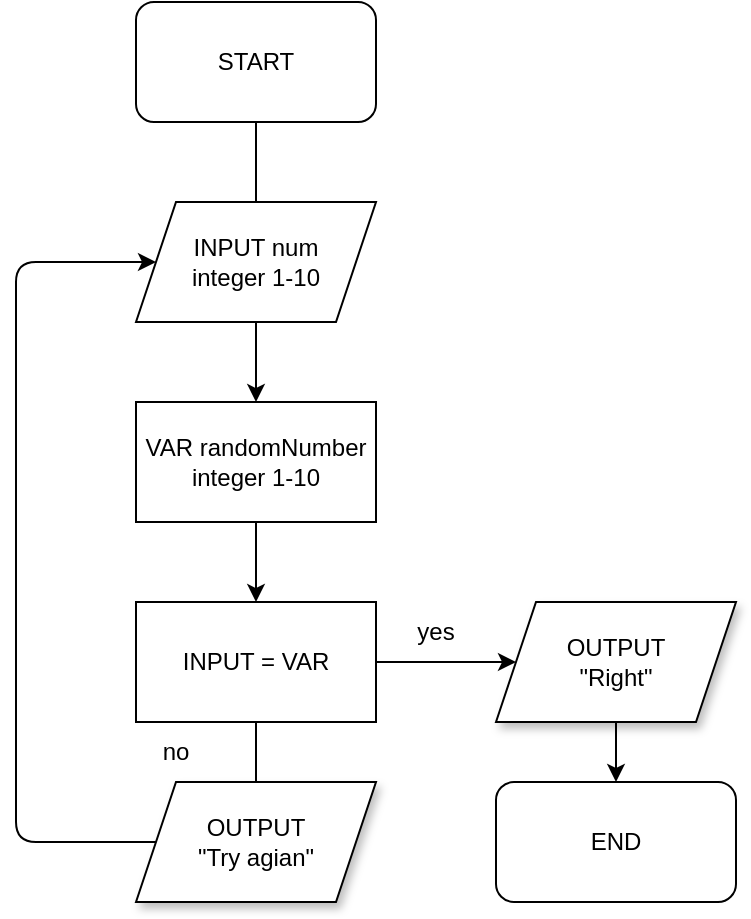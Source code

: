 <mxfile>
    <diagram id="bgq4JEddieF9tMLeKIr4" name="guessing-game">
        <mxGraphModel dx="1368" dy="729" grid="1" gridSize="10" guides="1" tooltips="1" connect="1" arrows="1" fold="1" page="1" pageScale="1" pageWidth="827" pageHeight="1169" math="0" shadow="0">
            <root>
                <mxCell id="0"/>
                <mxCell id="1" parent="0"/>
                <mxCell id="4" value="" style="edgeStyle=none;html=1;startArrow=none;" parent="1" source="5" edge="1">
                    <mxGeometry relative="1" as="geometry">
                        <mxPoint x="400" y="160" as="targetPoint"/>
                    </mxGeometry>
                </mxCell>
                <mxCell id="2" value="START" style="rounded=1;whiteSpace=wrap;html=1;" parent="1" vertex="1">
                    <mxGeometry x="340" y="20" width="120" height="60" as="geometry"/>
                </mxCell>
                <mxCell id="10" value="" style="edgeStyle=none;html=1;" parent="1" source="6" target="9" edge="1">
                    <mxGeometry relative="1" as="geometry"/>
                </mxCell>
                <mxCell id="6" value="VAR randomNumber&lt;br&gt;integer 1-10" style="rounded=0;whiteSpace=wrap;html=1;" parent="1" vertex="1">
                    <mxGeometry x="340" y="220" width="120" height="60" as="geometry"/>
                </mxCell>
                <mxCell id="8" value="" style="edgeStyle=none;html=1;" parent="1" source="5" target="6" edge="1">
                    <mxGeometry relative="1" as="geometry"/>
                </mxCell>
                <mxCell id="5" value="INPUT num&lt;br&gt;integer 1-10" style="shape=parallelogram;perimeter=parallelogramPerimeter;whiteSpace=wrap;html=1;fixedSize=1;" parent="1" vertex="1">
                    <mxGeometry x="340" y="120" width="120" height="60" as="geometry"/>
                </mxCell>
                <mxCell id="7" value="" style="edgeStyle=none;html=1;endArrow=none;" parent="1" source="2" target="5" edge="1">
                    <mxGeometry relative="1" as="geometry">
                        <mxPoint x="400" y="80" as="sourcePoint"/>
                        <mxPoint x="400" y="160" as="targetPoint"/>
                    </mxGeometry>
                </mxCell>
                <mxCell id="12" value="" style="edgeStyle=none;html=1;" parent="1" source="9" edge="1">
                    <mxGeometry relative="1" as="geometry">
                        <mxPoint x="400" y="420" as="targetPoint"/>
                    </mxGeometry>
                </mxCell>
                <mxCell id="9" value="INPUT = VAR" style="whiteSpace=wrap;html=1;rounded=0;" parent="1" vertex="1">
                    <mxGeometry x="340" y="320" width="120" height="60" as="geometry"/>
                </mxCell>
                <mxCell id="13" style="edgeStyle=none;html=1;entryX=0;entryY=0.5;entryDx=0;entryDy=0;exitX=0;exitY=0.5;exitDx=0;exitDy=0;" parent="1" source="23" target="5" edge="1">
                    <mxGeometry relative="1" as="geometry">
                        <mxPoint x="340" y="450" as="sourcePoint"/>
                        <Array as="points">
                            <mxPoint x="280" y="440"/>
                            <mxPoint x="280" y="150"/>
                        </Array>
                    </mxGeometry>
                </mxCell>
                <mxCell id="14" value="no" style="text;html=1;strokeColor=none;fillColor=none;align=center;verticalAlign=middle;whiteSpace=wrap;rounded=0;" parent="1" vertex="1">
                    <mxGeometry x="330" y="380" width="60" height="30" as="geometry"/>
                </mxCell>
                <mxCell id="16" value="yes" style="text;html=1;strokeColor=none;fillColor=none;align=center;verticalAlign=middle;whiteSpace=wrap;rounded=0;" parent="1" vertex="1">
                    <mxGeometry x="460" y="320" width="60" height="30" as="geometry"/>
                </mxCell>
                <mxCell id="20" value="" style="edgeStyle=none;html=1;" parent="1" target="19" edge="1">
                    <mxGeometry relative="1" as="geometry">
                        <mxPoint x="580" y="380" as="sourcePoint"/>
                    </mxGeometry>
                </mxCell>
                <mxCell id="18" style="edgeStyle=none;html=1;exitX=0;exitY=1;exitDx=0;exitDy=0;entryX=0;entryY=0.5;entryDx=0;entryDy=0;" parent="1" source="16" target="22" edge="1">
                    <mxGeometry relative="1" as="geometry"/>
                </mxCell>
                <mxCell id="19" value="END" style="rounded=1;whiteSpace=wrap;html=1;" parent="1" vertex="1">
                    <mxGeometry x="520" y="410" width="120" height="60" as="geometry"/>
                </mxCell>
                <mxCell id="22" value="OUTPUT&lt;br&gt;&quot;Right&quot;" style="shape=parallelogram;perimeter=parallelogramPerimeter;whiteSpace=wrap;html=1;fixedSize=1;shadow=1;" parent="1" vertex="1">
                    <mxGeometry x="520" y="320" width="120" height="60" as="geometry"/>
                </mxCell>
                <mxCell id="23" value="OUTPUT&lt;br&gt;&quot;Try agian&quot;" style="shape=parallelogram;perimeter=parallelogramPerimeter;whiteSpace=wrap;html=1;fixedSize=1;shadow=1;" parent="1" vertex="1">
                    <mxGeometry x="340" y="410" width="120" height="60" as="geometry"/>
                </mxCell>
            </root>
        </mxGraphModel>
    </diagram>
    <diagram id="s55n19FfFT6EZe3kwiQV" name="time-calc">
        <mxGraphModel dx="1368" dy="729" grid="1" gridSize="10" guides="1" tooltips="1" connect="1" arrows="1" fold="1" page="1" pageScale="1" pageWidth="827" pageHeight="1169" math="0" shadow="0">
            <root>
                <mxCell id="5d8kcNfQr8p_6zmVEejL-0"/>
                <mxCell id="5d8kcNfQr8p_6zmVEejL-1" parent="5d8kcNfQr8p_6zmVEejL-0"/>
                <mxCell id="5d8kcNfQr8p_6zmVEejL-4" value="" style="edgeStyle=none;html=1;" parent="5d8kcNfQr8p_6zmVEejL-1" source="5d8kcNfQr8p_6zmVEejL-2" target="5d8kcNfQr8p_6zmVEejL-3" edge="1">
                    <mxGeometry relative="1" as="geometry"/>
                </mxCell>
                <mxCell id="5d8kcNfQr8p_6zmVEejL-2" value="START" style="rounded=1;whiteSpace=wrap;html=1;shadow=1;" parent="5d8kcNfQr8p_6zmVEejL-1" vertex="1">
                    <mxGeometry x="300" y="20" width="120" height="60" as="geometry"/>
                </mxCell>
                <mxCell id="5d8kcNfQr8p_6zmVEejL-16" value="" style="edgeStyle=none;html=1;" parent="5d8kcNfQr8p_6zmVEejL-1" source="5d8kcNfQr8p_6zmVEejL-3" target="5d8kcNfQr8p_6zmVEejL-15" edge="1">
                    <mxGeometry relative="1" as="geometry"/>
                </mxCell>
                <mxCell id="5d8kcNfQr8p_6zmVEejL-3" value="INPUT num-s" style="shape=parallelogram;perimeter=parallelogramPerimeter;whiteSpace=wrap;html=1;fixedSize=1;shadow=1;" parent="5d8kcNfQr8p_6zmVEejL-1" vertex="1">
                    <mxGeometry x="300" y="110" width="120" height="60" as="geometry"/>
                </mxCell>
                <mxCell id="5d8kcNfQr8p_6zmVEejL-7" value="" style="edgeStyle=none;html=1;" parent="5d8kcNfQr8p_6zmVEejL-1" source="5d8kcNfQr8p_6zmVEejL-5" target="5d8kcNfQr8p_6zmVEejL-6" edge="1">
                    <mxGeometry relative="1" as="geometry"/>
                </mxCell>
                <mxCell id="5d8kcNfQr8p_6zmVEejL-5" value="rest / 3600 % rest&lt;br&gt;=HH" style="rounded=0;whiteSpace=wrap;html=1;shadow=1;" parent="5d8kcNfQr8p_6zmVEejL-1" vertex="1">
                    <mxGeometry x="300" y="365" width="120" height="60" as="geometry"/>
                </mxCell>
                <mxCell id="5d8kcNfQr8p_6zmVEejL-9" value="" style="edgeStyle=none;html=1;" parent="5d8kcNfQr8p_6zmVEejL-1" source="5d8kcNfQr8p_6zmVEejL-6" target="5d8kcNfQr8p_6zmVEejL-8" edge="1">
                    <mxGeometry relative="1" as="geometry"/>
                </mxCell>
                <mxCell id="5d8kcNfQr8p_6zmVEejL-6" value="rest / 60 % rest&lt;br&gt;=MM" style="rounded=0;whiteSpace=wrap;html=1;shadow=1;" parent="5d8kcNfQr8p_6zmVEejL-1" vertex="1">
                    <mxGeometry x="300" y="455" width="120" height="60" as="geometry"/>
                </mxCell>
                <mxCell id="5d8kcNfQr8p_6zmVEejL-12" value="" style="edgeStyle=none;html=1;" parent="5d8kcNfQr8p_6zmVEejL-1" source="5d8kcNfQr8p_6zmVEejL-8" target="5d8kcNfQr8p_6zmVEejL-11" edge="1">
                    <mxGeometry relative="1" as="geometry"/>
                </mxCell>
                <mxCell id="5d8kcNfQr8p_6zmVEejL-8" value="rest&lt;br&gt;=SS" style="whiteSpace=wrap;html=1;rounded=0;shadow=1;" parent="5d8kcNfQr8p_6zmVEejL-1" vertex="1">
                    <mxGeometry x="300" y="545" width="120" height="60" as="geometry"/>
                </mxCell>
                <mxCell id="5d8kcNfQr8p_6zmVEejL-14" value="" style="edgeStyle=none;html=1;" parent="5d8kcNfQr8p_6zmVEejL-1" source="5d8kcNfQr8p_6zmVEejL-11" target="5d8kcNfQr8p_6zmVEejL-13" edge="1">
                    <mxGeometry relative="1" as="geometry"/>
                </mxCell>
                <mxCell id="5d8kcNfQr8p_6zmVEejL-11" value="OUTPUT&lt;br&gt;WW:DDHH:MM:SS" style="shape=parallelogram;perimeter=parallelogramPerimeter;whiteSpace=wrap;html=1;fixedSize=1;shadow=1;" parent="5d8kcNfQr8p_6zmVEejL-1" vertex="1">
                    <mxGeometry x="280" y="635" width="160" height="60" as="geometry"/>
                </mxCell>
                <mxCell id="5d8kcNfQr8p_6zmVEejL-13" value="END" style="rounded=1;whiteSpace=wrap;html=1;shadow=1;" parent="5d8kcNfQr8p_6zmVEejL-1" vertex="1">
                    <mxGeometry x="300" y="725" width="120" height="60" as="geometry"/>
                </mxCell>
                <mxCell id="5d8kcNfQr8p_6zmVEejL-19" value="" style="edgeStyle=none;html=1;" parent="5d8kcNfQr8p_6zmVEejL-1" source="5d8kcNfQr8p_6zmVEejL-15" target="5d8kcNfQr8p_6zmVEejL-18" edge="1">
                    <mxGeometry relative="1" as="geometry"/>
                </mxCell>
                <mxCell id="5d8kcNfQr8p_6zmVEejL-15" value="num-s /&amp;nbsp;604800 % rest&lt;br&gt;=WW" style="rounded=0;whiteSpace=wrap;html=1;shadow=1;" parent="5d8kcNfQr8p_6zmVEejL-1" vertex="1">
                    <mxGeometry x="300" y="200" width="120" height="60" as="geometry"/>
                </mxCell>
                <mxCell id="5d8kcNfQr8p_6zmVEejL-22" style="edgeStyle=none;html=1;exitX=0.5;exitY=1;exitDx=0;exitDy=0;entryX=0.5;entryY=0;entryDx=0;entryDy=0;" parent="5d8kcNfQr8p_6zmVEejL-1" source="5d8kcNfQr8p_6zmVEejL-18" target="5d8kcNfQr8p_6zmVEejL-5" edge="1">
                    <mxGeometry relative="1" as="geometry"/>
                </mxCell>
                <mxCell id="5d8kcNfQr8p_6zmVEejL-18" value="rest /&amp;nbsp;86400 % rest&lt;br&gt;=DD" style="whiteSpace=wrap;html=1;rounded=0;shadow=1;" parent="5d8kcNfQr8p_6zmVEejL-1" vertex="1">
                    <mxGeometry x="300" y="280" width="120" height="60" as="geometry"/>
                </mxCell>
            </root>
        </mxGraphModel>
    </diagram>
    <diagram id="DJXgpLSSL7rCFKIbbSAo" name="atm-machine">
        <mxGraphModel dx="1368" dy="729" grid="1" gridSize="10" guides="1" tooltips="1" connect="1" arrows="1" fold="1" page="1" pageScale="1" pageWidth="827" pageHeight="1169" math="0" shadow="0">
            <root>
                <mxCell id="fRobg8UtSnspSTT_hvoJ-0"/>
                <mxCell id="fRobg8UtSnspSTT_hvoJ-1" parent="fRobg8UtSnspSTT_hvoJ-0"/>
                <mxCell id="CGsN2n2I0V3lTQdJ1cHT-7" value="" style="edgeStyle=none;html=1;" parent="fRobg8UtSnspSTT_hvoJ-1" source="fRobg8UtSnspSTT_hvoJ-2" target="fRobg8UtSnspSTT_hvoJ-3" edge="1">
                    <mxGeometry relative="1" as="geometry"/>
                </mxCell>
                <mxCell id="fRobg8UtSnspSTT_hvoJ-2" value="START" style="rounded=1;whiteSpace=wrap;html=1;" parent="fRobg8UtSnspSTT_hvoJ-1" vertex="1">
                    <mxGeometry x="340" y="20" width="120" height="60" as="geometry"/>
                </mxCell>
                <mxCell id="CGsN2n2I0V3lTQdJ1cHT-6" value="" style="edgeStyle=none;html=1;" parent="fRobg8UtSnspSTT_hvoJ-1" source="fRobg8UtSnspSTT_hvoJ-3" target="CGsN2n2I0V3lTQdJ1cHT-0" edge="1">
                    <mxGeometry relative="1" as="geometry"/>
                </mxCell>
                <mxCell id="fRobg8UtSnspSTT_hvoJ-3" value="INPUT integer num" style="shape=parallelogram;perimeter=parallelogramPerimeter;whiteSpace=wrap;html=1;fixedSize=1;" parent="fRobg8UtSnspSTT_hvoJ-1" vertex="1">
                    <mxGeometry x="330" y="110" width="140" height="60" as="geometry"/>
                </mxCell>
                <mxCell id="CGsN2n2I0V3lTQdJ1cHT-4" value="" style="edgeStyle=none;html=1;" parent="fRobg8UtSnspSTT_hvoJ-1" source="CGsN2n2I0V3lTQdJ1cHT-0" target="CGsN2n2I0V3lTQdJ1cHT-3" edge="1">
                    <mxGeometry relative="1" as="geometry"/>
                </mxCell>
                <mxCell id="CGsN2n2I0V3lTQdJ1cHT-19" value="" style="edgeStyle=none;html=1;" parent="fRobg8UtSnspSTT_hvoJ-1" source="CGsN2n2I0V3lTQdJ1cHT-0" target="CGsN2n2I0V3lTQdJ1cHT-18" edge="1">
                    <mxGeometry relative="1" as="geometry"/>
                </mxCell>
                <mxCell id="CGsN2n2I0V3lTQdJ1cHT-0" value="IF num / 10 % == 0" style="rhombus;whiteSpace=wrap;html=1;" parent="fRobg8UtSnspSTT_hvoJ-1" vertex="1">
                    <mxGeometry x="330" y="200" width="140" height="80" as="geometry"/>
                </mxCell>
                <mxCell id="CGsN2n2I0V3lTQdJ1cHT-25" value="" style="edgeStyle=none;html=1;" parent="fRobg8UtSnspSTT_hvoJ-1" source="CGsN2n2I0V3lTQdJ1cHT-1" target="CGsN2n2I0V3lTQdJ1cHT-22" edge="1">
                    <mxGeometry relative="1" as="geometry"/>
                </mxCell>
                <mxCell id="CGsN2n2I0V3lTQdJ1cHT-1" value="num / 100 % rest&lt;br&gt;= 100 EUR" style="whiteSpace=wrap;html=1;" parent="fRobg8UtSnspSTT_hvoJ-1" vertex="1">
                    <mxGeometry x="340" y="420" width="120" height="60" as="geometry"/>
                </mxCell>
                <mxCell id="CGsN2n2I0V3lTQdJ1cHT-5" style="edgeStyle=none;html=1;entryX=0;entryY=0.5;entryDx=0;entryDy=0;" parent="fRobg8UtSnspSTT_hvoJ-1" source="CGsN2n2I0V3lTQdJ1cHT-3" target="fRobg8UtSnspSTT_hvoJ-3" edge="1">
                    <mxGeometry relative="1" as="geometry">
                        <Array as="points">
                            <mxPoint x="240" y="140"/>
                        </Array>
                    </mxGeometry>
                </mxCell>
                <mxCell id="CGsN2n2I0V3lTQdJ1cHT-3" value="&quot;number must be divideable by 10&quot;" style="whiteSpace=wrap;html=1;" parent="fRobg8UtSnspSTT_hvoJ-1" vertex="1">
                    <mxGeometry x="180" y="210" width="120" height="60" as="geometry"/>
                </mxCell>
                <mxCell id="CGsN2n2I0V3lTQdJ1cHT-8" value="true" style="text;html=1;strokeColor=none;fillColor=none;align=center;verticalAlign=middle;whiteSpace=wrap;rounded=0;" parent="fRobg8UtSnspSTT_hvoJ-1" vertex="1">
                    <mxGeometry x="420" y="270" width="60" height="30" as="geometry"/>
                </mxCell>
                <mxCell id="CGsN2n2I0V3lTQdJ1cHT-9" value="false" style="text;html=1;strokeColor=none;fillColor=none;align=center;verticalAlign=middle;whiteSpace=wrap;rounded=0;" parent="fRobg8UtSnspSTT_hvoJ-1" vertex="1">
                    <mxGeometry x="300" y="190" width="60" height="30" as="geometry"/>
                </mxCell>
                <mxCell id="CGsN2n2I0V3lTQdJ1cHT-28" style="edgeStyle=none;html=1;exitX=0.5;exitY=1;exitDx=0;exitDy=0;entryX=0.5;entryY=0;entryDx=0;entryDy=0;" parent="fRobg8UtSnspSTT_hvoJ-1" source="CGsN2n2I0V3lTQdJ1cHT-10" target="CGsN2n2I0V3lTQdJ1cHT-23" edge="1">
                    <mxGeometry relative="1" as="geometry"/>
                </mxCell>
                <mxCell id="CGsN2n2I0V3lTQdJ1cHT-10" value="rest / 50 % rest&lt;br&gt;= 50 EUR" style="whiteSpace=wrap;html=1;" parent="fRobg8UtSnspSTT_hvoJ-1" vertex="1">
                    <mxGeometry x="340" y="610" width="120" height="60" as="geometry"/>
                </mxCell>
                <mxCell id="CGsN2n2I0V3lTQdJ1cHT-30" style="edgeStyle=none;html=1;exitX=0.5;exitY=1;exitDx=0;exitDy=0;entryX=0.5;entryY=0;entryDx=0;entryDy=0;" parent="fRobg8UtSnspSTT_hvoJ-1" source="CGsN2n2I0V3lTQdJ1cHT-12" target="CGsN2n2I0V3lTQdJ1cHT-24" edge="1">
                    <mxGeometry relative="1" as="geometry"/>
                </mxCell>
                <mxCell id="CGsN2n2I0V3lTQdJ1cHT-12" value="rest / 20 % rest&lt;br&gt;= 20 EUR" style="whiteSpace=wrap;html=1;" parent="fRobg8UtSnspSTT_hvoJ-1" vertex="1">
                    <mxGeometry x="340" y="800" width="120" height="60" as="geometry"/>
                </mxCell>
                <mxCell id="CGsN2n2I0V3lTQdJ1cHT-32" style="edgeStyle=none;html=1;exitX=0.5;exitY=1;exitDx=0;exitDy=0;entryX=0.5;entryY=0;entryDx=0;entryDy=0;" parent="fRobg8UtSnspSTT_hvoJ-1" source="CGsN2n2I0V3lTQdJ1cHT-14" target="CGsN2n2I0V3lTQdJ1cHT-16" edge="1">
                    <mxGeometry relative="1" as="geometry"/>
                </mxCell>
                <mxCell id="CGsN2n2I0V3lTQdJ1cHT-14" value="rest / 10&lt;br&gt;= 10 EUR" style="whiteSpace=wrap;html=1;" parent="fRobg8UtSnspSTT_hvoJ-1" vertex="1">
                    <mxGeometry x="340" y="980" width="120" height="60" as="geometry"/>
                </mxCell>
                <mxCell id="CGsN2n2I0V3lTQdJ1cHT-48" value="" style="edgeStyle=none;html=1;" parent="fRobg8UtSnspSTT_hvoJ-1" source="CGsN2n2I0V3lTQdJ1cHT-16" target="CGsN2n2I0V3lTQdJ1cHT-47" edge="1">
                    <mxGeometry relative="1" as="geometry"/>
                </mxCell>
                <mxCell id="CGsN2n2I0V3lTQdJ1cHT-16" value="OUTPUT&lt;br&gt;100/50/20/10 EUR" style="shape=parallelogram;perimeter=parallelogramPerimeter;whiteSpace=wrap;html=1;fixedSize=1;" parent="fRobg8UtSnspSTT_hvoJ-1" vertex="1">
                    <mxGeometry x="330" y="1070" width="140" height="60" as="geometry"/>
                </mxCell>
                <mxCell id="CGsN2n2I0V3lTQdJ1cHT-20" value="" style="edgeStyle=none;html=1;" parent="fRobg8UtSnspSTT_hvoJ-1" source="CGsN2n2I0V3lTQdJ1cHT-18" target="CGsN2n2I0V3lTQdJ1cHT-1" edge="1">
                    <mxGeometry relative="1" as="geometry"/>
                </mxCell>
                <mxCell id="CGsN2n2I0V3lTQdJ1cHT-33" style="edgeStyle=none;html=1;exitX=0;exitY=0.5;exitDx=0;exitDy=0;entryX=0;entryY=0.5;entryDx=0;entryDy=0;" parent="fRobg8UtSnspSTT_hvoJ-1" source="CGsN2n2I0V3lTQdJ1cHT-18" target="CGsN2n2I0V3lTQdJ1cHT-22" edge="1">
                    <mxGeometry relative="1" as="geometry">
                        <Array as="points">
                            <mxPoint x="250" y="350"/>
                            <mxPoint x="250" y="450"/>
                            <mxPoint x="250" y="545"/>
                        </Array>
                    </mxGeometry>
                </mxCell>
                <mxCell id="CGsN2n2I0V3lTQdJ1cHT-18" value="IF 100 EUR == 0" style="rhombus;whiteSpace=wrap;html=1;" parent="fRobg8UtSnspSTT_hvoJ-1" vertex="1">
                    <mxGeometry x="305" y="310" width="190" height="80" as="geometry"/>
                </mxCell>
                <mxCell id="CGsN2n2I0V3lTQdJ1cHT-27" style="edgeStyle=none;html=1;exitX=0.5;exitY=1;exitDx=0;exitDy=0;entryX=0.5;entryY=0;entryDx=0;entryDy=0;" parent="fRobg8UtSnspSTT_hvoJ-1" source="CGsN2n2I0V3lTQdJ1cHT-22" target="CGsN2n2I0V3lTQdJ1cHT-10" edge="1">
                    <mxGeometry relative="1" as="geometry"/>
                </mxCell>
                <mxCell id="CGsN2n2I0V3lTQdJ1cHT-34" style="edgeStyle=none;html=1;exitX=1;exitY=0.5;exitDx=0;exitDy=0;entryX=1;entryY=0.5;entryDx=0;entryDy=0;" parent="fRobg8UtSnspSTT_hvoJ-1" source="CGsN2n2I0V3lTQdJ1cHT-22" target="CGsN2n2I0V3lTQdJ1cHT-23" edge="1">
                    <mxGeometry relative="1" as="geometry">
                        <Array as="points">
                            <mxPoint x="550" y="545"/>
                            <mxPoint x="550" y="740"/>
                        </Array>
                    </mxGeometry>
                </mxCell>
                <mxCell id="CGsN2n2I0V3lTQdJ1cHT-22" value="IF 50 EUR == 0" style="rhombus;whiteSpace=wrap;html=1;" parent="fRobg8UtSnspSTT_hvoJ-1" vertex="1">
                    <mxGeometry x="305" y="505" width="190" height="80" as="geometry"/>
                </mxCell>
                <mxCell id="CGsN2n2I0V3lTQdJ1cHT-29" style="edgeStyle=none;html=1;exitX=0.5;exitY=1;exitDx=0;exitDy=0;entryX=0.5;entryY=0;entryDx=0;entryDy=0;" parent="fRobg8UtSnspSTT_hvoJ-1" source="CGsN2n2I0V3lTQdJ1cHT-23" target="CGsN2n2I0V3lTQdJ1cHT-12" edge="1">
                    <mxGeometry relative="1" as="geometry"/>
                </mxCell>
                <mxCell id="CGsN2n2I0V3lTQdJ1cHT-35" style="edgeStyle=none;html=1;exitX=0;exitY=0.5;exitDx=0;exitDy=0;entryX=0;entryY=0.5;entryDx=0;entryDy=0;" parent="fRobg8UtSnspSTT_hvoJ-1" source="CGsN2n2I0V3lTQdJ1cHT-23" target="CGsN2n2I0V3lTQdJ1cHT-24" edge="1">
                    <mxGeometry relative="1" as="geometry">
                        <Array as="points">
                            <mxPoint x="250" y="740"/>
                            <mxPoint x="250" y="920"/>
                        </Array>
                    </mxGeometry>
                </mxCell>
                <mxCell id="CGsN2n2I0V3lTQdJ1cHT-23" value="IF 20 EUR == 0" style="rhombus;whiteSpace=wrap;html=1;" parent="fRobg8UtSnspSTT_hvoJ-1" vertex="1">
                    <mxGeometry x="305" y="700" width="190" height="80" as="geometry"/>
                </mxCell>
                <mxCell id="CGsN2n2I0V3lTQdJ1cHT-31" style="edgeStyle=none;html=1;exitX=0.5;exitY=1;exitDx=0;exitDy=0;entryX=0.5;entryY=0;entryDx=0;entryDy=0;" parent="fRobg8UtSnspSTT_hvoJ-1" source="CGsN2n2I0V3lTQdJ1cHT-24" target="CGsN2n2I0V3lTQdJ1cHT-14" edge="1">
                    <mxGeometry relative="1" as="geometry"/>
                </mxCell>
                <mxCell id="CGsN2n2I0V3lTQdJ1cHT-50" value="" style="edgeStyle=none;html=1;" parent="fRobg8UtSnspSTT_hvoJ-1" source="CGsN2n2I0V3lTQdJ1cHT-24" target="CGsN2n2I0V3lTQdJ1cHT-49" edge="1">
                    <mxGeometry relative="1" as="geometry"/>
                </mxCell>
                <mxCell id="CGsN2n2I0V3lTQdJ1cHT-24" value="IF 10 EUR == 0" style="rhombus;whiteSpace=wrap;html=1;" parent="fRobg8UtSnspSTT_hvoJ-1" vertex="1">
                    <mxGeometry x="305" y="880" width="190" height="80" as="geometry"/>
                </mxCell>
                <mxCell id="CGsN2n2I0V3lTQdJ1cHT-52" value="" style="edgeStyle=none;html=1;" parent="fRobg8UtSnspSTT_hvoJ-1" source="CGsN2n2I0V3lTQdJ1cHT-36" target="CGsN2n2I0V3lTQdJ1cHT-47" edge="1">
                    <mxGeometry relative="1" as="geometry"/>
                </mxCell>
                <mxCell id="CGsN2n2I0V3lTQdJ1cHT-36" value="Restock" style="whiteSpace=wrap;html=1;" parent="fRobg8UtSnspSTT_hvoJ-1" vertex="1">
                    <mxGeometry x="540" y="980" width="120" height="60" as="geometry"/>
                </mxCell>
                <mxCell id="CGsN2n2I0V3lTQdJ1cHT-38" value="true" style="text;html=1;strokeColor=none;fillColor=none;align=center;verticalAlign=middle;whiteSpace=wrap;rounded=0;" parent="fRobg8UtSnspSTT_hvoJ-1" vertex="1">
                    <mxGeometry x="270" y="310" width="60" height="30" as="geometry"/>
                </mxCell>
                <mxCell id="CGsN2n2I0V3lTQdJ1cHT-39" value="true" style="text;html=1;strokeColor=none;fillColor=none;align=center;verticalAlign=middle;whiteSpace=wrap;rounded=0;" parent="fRobg8UtSnspSTT_hvoJ-1" vertex="1">
                    <mxGeometry x="480" y="500" width="60" height="30" as="geometry"/>
                </mxCell>
                <mxCell id="CGsN2n2I0V3lTQdJ1cHT-40" value="true" style="text;html=1;strokeColor=none;fillColor=none;align=center;verticalAlign=middle;whiteSpace=wrap;rounded=0;" parent="fRobg8UtSnspSTT_hvoJ-1" vertex="1">
                    <mxGeometry x="270" y="700" width="60" height="30" as="geometry"/>
                </mxCell>
                <mxCell id="CGsN2n2I0V3lTQdJ1cHT-41" value="true" style="text;html=1;strokeColor=none;fillColor=none;align=center;verticalAlign=middle;whiteSpace=wrap;rounded=0;" parent="fRobg8UtSnspSTT_hvoJ-1" vertex="1">
                    <mxGeometry x="470" y="880" width="60" height="30" as="geometry"/>
                </mxCell>
                <mxCell id="CGsN2n2I0V3lTQdJ1cHT-42" value="false" style="text;html=1;strokeColor=none;fillColor=none;align=center;verticalAlign=middle;whiteSpace=wrap;rounded=0;" parent="fRobg8UtSnspSTT_hvoJ-1" vertex="1">
                    <mxGeometry x="400" y="390" width="60" height="30" as="geometry"/>
                </mxCell>
                <mxCell id="CGsN2n2I0V3lTQdJ1cHT-43" value="false" style="text;html=1;strokeColor=none;fillColor=none;align=center;verticalAlign=middle;whiteSpace=wrap;rounded=0;" parent="fRobg8UtSnspSTT_hvoJ-1" vertex="1">
                    <mxGeometry x="400" y="580" width="60" height="30" as="geometry"/>
                </mxCell>
                <mxCell id="CGsN2n2I0V3lTQdJ1cHT-44" value="false" style="text;html=1;strokeColor=none;fillColor=none;align=center;verticalAlign=middle;whiteSpace=wrap;rounded=0;" parent="fRobg8UtSnspSTT_hvoJ-1" vertex="1">
                    <mxGeometry x="400" y="770" width="60" height="30" as="geometry"/>
                </mxCell>
                <mxCell id="CGsN2n2I0V3lTQdJ1cHT-45" value="false" style="text;html=1;strokeColor=none;fillColor=none;align=center;verticalAlign=middle;whiteSpace=wrap;rounded=0;" parent="fRobg8UtSnspSTT_hvoJ-1" vertex="1">
                    <mxGeometry x="400" y="950" width="60" height="30" as="geometry"/>
                </mxCell>
                <mxCell id="CGsN2n2I0V3lTQdJ1cHT-47" value="END" style="rounded=1;whiteSpace=wrap;html=1;" parent="fRobg8UtSnspSTT_hvoJ-1" vertex="1">
                    <mxGeometry x="540" y="1070" width="120" height="60" as="geometry"/>
                </mxCell>
                <mxCell id="CGsN2n2I0V3lTQdJ1cHT-51" value="" style="edgeStyle=none;html=1;" parent="fRobg8UtSnspSTT_hvoJ-1" source="CGsN2n2I0V3lTQdJ1cHT-49" target="CGsN2n2I0V3lTQdJ1cHT-36" edge="1">
                    <mxGeometry relative="1" as="geometry"/>
                </mxCell>
                <mxCell id="CGsN2n2I0V3lTQdJ1cHT-49" value="OUTPUT&lt;br&gt;'empty'" style="shape=parallelogram;perimeter=parallelogramPerimeter;whiteSpace=wrap;html=1;fixedSize=1;" parent="fRobg8UtSnspSTT_hvoJ-1" vertex="1">
                    <mxGeometry x="540" y="890" width="120" height="60" as="geometry"/>
                </mxCell>
                <mxCell id="CGsN2n2I0V3lTQdJ1cHT-54" style="edgeStyle=none;html=1;exitX=0.13;exitY=0.77;exitDx=0;exitDy=0;exitPerimeter=0;" parent="fRobg8UtSnspSTT_hvoJ-1" source="CGsN2n2I0V3lTQdJ1cHT-53" edge="1">
                    <mxGeometry relative="1" as="geometry">
                        <mxPoint x="520" y="920" as="targetPoint"/>
                    </mxGeometry>
                </mxCell>
                <mxCell id="CGsN2n2I0V3lTQdJ1cHT-53" value="Hier noch loops einbauen, &lt;br&gt;ob durch größere teilbar" style="ellipse;shape=cloud;whiteSpace=wrap;html=1;" parent="fRobg8UtSnspSTT_hvoJ-1" vertex="1">
                    <mxGeometry x="560" y="690" width="180" height="160" as="geometry"/>
                </mxCell>
            </root>
        </mxGraphModel>
    </diagram>
    <diagram id="LbD1w-qoh6cCM9i2RIGM" name="bubble-sort">
        <mxGraphModel dx="1368" dy="729" grid="1" gridSize="10" guides="1" tooltips="1" connect="1" arrows="1" fold="1" page="1" pageScale="1" pageWidth="827" pageHeight="1169" math="0" shadow="0">
            <root>
                <mxCell id="T-VejB5hlZcrpapWDKQB-0"/>
                <mxCell id="T-VejB5hlZcrpapWDKQB-1" parent="T-VejB5hlZcrpapWDKQB-0"/>
                <mxCell id="T-VejB5hlZcrpapWDKQB-21" value="" style="edgeStyle=none;html=1;" parent="T-VejB5hlZcrpapWDKQB-1" source="T-VejB5hlZcrpapWDKQB-2" target="T-VejB5hlZcrpapWDKQB-3" edge="1">
                    <mxGeometry relative="1" as="geometry"/>
                </mxCell>
                <mxCell id="T-VejB5hlZcrpapWDKQB-2" value="START" style="rounded=1;whiteSpace=wrap;html=1;" parent="T-VejB5hlZcrpapWDKQB-1" vertex="1">
                    <mxGeometry x="340" y="10" width="120" height="60" as="geometry"/>
                </mxCell>
                <mxCell id="T-VejB5hlZcrpapWDKQB-20" value="" style="edgeStyle=none;html=1;" parent="T-VejB5hlZcrpapWDKQB-1" source="T-VejB5hlZcrpapWDKQB-3" target="T-VejB5hlZcrpapWDKQB-6" edge="1">
                    <mxGeometry relative="1" as="geometry"/>
                </mxCell>
                <mxCell id="T-VejB5hlZcrpapWDKQB-3" value="INPUT integer array&lt;br&gt;1 - 10&lt;br&gt;i, j, k, l, m (N=5)" style="shape=parallelogram;perimeter=parallelogramPerimeter;whiteSpace=wrap;html=1;fixedSize=1;" parent="T-VejB5hlZcrpapWDKQB-1" vertex="1">
                    <mxGeometry x="310" y="100" width="180" height="60" as="geometry"/>
                </mxCell>
                <mxCell id="T-VejB5hlZcrpapWDKQB-14" value="" style="edgeStyle=none;html=1;" parent="T-VejB5hlZcrpapWDKQB-1" source="T-VejB5hlZcrpapWDKQB-5" target="T-VejB5hlZcrpapWDKQB-7" edge="1">
                    <mxGeometry relative="1" as="geometry"/>
                </mxCell>
                <mxCell id="T-VejB5hlZcrpapWDKQB-5" value="swap i &amp;amp; j" style="rounded=0;whiteSpace=wrap;html=1;" parent="T-VejB5hlZcrpapWDKQB-1" vertex="1">
                    <mxGeometry x="340" y="380" width="120" height="60" as="geometry"/>
                </mxCell>
                <mxCell id="T-VejB5hlZcrpapWDKQB-13" value="" style="edgeStyle=none;html=1;" parent="T-VejB5hlZcrpapWDKQB-1" source="T-VejB5hlZcrpapWDKQB-6" target="T-VejB5hlZcrpapWDKQB-5" edge="1">
                    <mxGeometry relative="1" as="geometry"/>
                </mxCell>
                <mxCell id="T-VejB5hlZcrpapWDKQB-22" style="edgeStyle=none;html=1;exitX=0;exitY=0.5;exitDx=0;exitDy=0;entryX=0;entryY=0.5;entryDx=0;entryDy=0;" parent="T-VejB5hlZcrpapWDKQB-1" source="T-VejB5hlZcrpapWDKQB-6" target="T-VejB5hlZcrpapWDKQB-7" edge="1">
                    <mxGeometry relative="1" as="geometry">
                        <Array as="points">
                            <mxPoint x="280" y="230"/>
                            <mxPoint x="280" y="510"/>
                        </Array>
                    </mxGeometry>
                </mxCell>
                <mxCell id="T-VejB5hlZcrpapWDKQB-6" value="&lt;span&gt;IF i &amp;gt; j&lt;/span&gt;" style="rhombus;whiteSpace=wrap;html=1;" parent="T-VejB5hlZcrpapWDKQB-1" vertex="1">
                    <mxGeometry x="360" y="190" width="80" height="80" as="geometry"/>
                </mxCell>
                <mxCell id="T-VejB5hlZcrpapWDKQB-15" value="" style="edgeStyle=none;html=1;startArrow=none;" parent="T-VejB5hlZcrpapWDKQB-1" source="T-VejB5hlZcrpapWDKQB-425" target="T-VejB5hlZcrpapWDKQB-8" edge="1">
                    <mxGeometry relative="1" as="geometry"/>
                </mxCell>
                <mxCell id="T-VejB5hlZcrpapWDKQB-23" style="edgeStyle=none;html=1;exitX=1;exitY=0.5;exitDx=0;exitDy=0;entryX=1;entryY=0.5;entryDx=0;entryDy=0;" parent="T-VejB5hlZcrpapWDKQB-1" source="T-VejB5hlZcrpapWDKQB-7" target="T-VejB5hlZcrpapWDKQB-9" edge="1">
                    <mxGeometry relative="1" as="geometry">
                        <Array as="points">
                            <mxPoint x="520" y="510"/>
                            <mxPoint x="520" y="800"/>
                        </Array>
                    </mxGeometry>
                </mxCell>
                <mxCell id="T-VejB5hlZcrpapWDKQB-7" value="&lt;span&gt;IF j &amp;gt; k&lt;/span&gt;" style="rhombus;whiteSpace=wrap;html=1;" parent="T-VejB5hlZcrpapWDKQB-1" vertex="1">
                    <mxGeometry x="360" y="470" width="80" height="80" as="geometry"/>
                </mxCell>
                <mxCell id="T-VejB5hlZcrpapWDKQB-16" value="" style="edgeStyle=none;html=1;" parent="T-VejB5hlZcrpapWDKQB-1" source="T-VejB5hlZcrpapWDKQB-8" target="T-VejB5hlZcrpapWDKQB-9" edge="1">
                    <mxGeometry relative="1" as="geometry"/>
                </mxCell>
                <mxCell id="T-VejB5hlZcrpapWDKQB-8" value="swap j &amp;amp; k" style="rounded=0;whiteSpace=wrap;html=1;" parent="T-VejB5hlZcrpapWDKQB-1" vertex="1">
                    <mxGeometry x="340" y="670" width="120" height="60" as="geometry"/>
                </mxCell>
                <mxCell id="T-VejB5hlZcrpapWDKQB-17" value="" style="edgeStyle=none;html=1;" parent="T-VejB5hlZcrpapWDKQB-1" source="T-VejB5hlZcrpapWDKQB-9" target="T-VejB5hlZcrpapWDKQB-10" edge="1">
                    <mxGeometry relative="1" as="geometry"/>
                </mxCell>
                <mxCell id="T-VejB5hlZcrpapWDKQB-24" style="edgeStyle=none;html=1;exitX=0;exitY=0.5;exitDx=0;exitDy=0;entryX=0;entryY=0.5;entryDx=0;entryDy=0;" parent="T-VejB5hlZcrpapWDKQB-1" source="T-VejB5hlZcrpapWDKQB-9" target="T-VejB5hlZcrpapWDKQB-11" edge="1">
                    <mxGeometry relative="1" as="geometry">
                        <Array as="points">
                            <mxPoint x="280" y="800"/>
                            <mxPoint x="280" y="1110"/>
                            <mxPoint x="280" y="1240"/>
                        </Array>
                    </mxGeometry>
                </mxCell>
                <mxCell id="T-VejB5hlZcrpapWDKQB-9" value="&lt;span&gt;IF k &amp;gt; l&lt;/span&gt;" style="rhombus;whiteSpace=wrap;html=1;" parent="T-VejB5hlZcrpapWDKQB-1" vertex="1">
                    <mxGeometry x="360" y="760" width="80" height="80" as="geometry"/>
                </mxCell>
                <mxCell id="T-VejB5hlZcrpapWDKQB-420" value="" style="edgeStyle=none;html=1;" parent="T-VejB5hlZcrpapWDKQB-1" source="T-VejB5hlZcrpapWDKQB-10" target="T-VejB5hlZcrpapWDKQB-416" edge="1">
                    <mxGeometry relative="1" as="geometry"/>
                </mxCell>
                <mxCell id="T-VejB5hlZcrpapWDKQB-10" value="swap k &amp;amp; l" style="rounded=0;whiteSpace=wrap;html=1;" parent="T-VejB5hlZcrpapWDKQB-1" vertex="1">
                    <mxGeometry x="340" y="1000" width="120" height="60" as="geometry"/>
                </mxCell>
                <mxCell id="T-VejB5hlZcrpapWDKQB-19" value="" style="edgeStyle=none;html=1;" parent="T-VejB5hlZcrpapWDKQB-1" source="T-VejB5hlZcrpapWDKQB-11" edge="1">
                    <mxGeometry relative="1" as="geometry">
                        <mxPoint x="401.75" y="1310" as="targetPoint"/>
                    </mxGeometry>
                </mxCell>
                <mxCell id="T-VejB5hlZcrpapWDKQB-415" style="edgeStyle=none;html=1;exitX=1;exitY=0.5;exitDx=0;exitDy=0;entryX=0;entryY=0.5;entryDx=0;entryDy=0;" parent="T-VejB5hlZcrpapWDKQB-1" source="T-VejB5hlZcrpapWDKQB-11" target="T-VejB5hlZcrpapWDKQB-26" edge="1">
                    <mxGeometry relative="1" as="geometry"/>
                </mxCell>
                <mxCell id="T-VejB5hlZcrpapWDKQB-11" value="&lt;span&gt;IF l &amp;gt; m&lt;/span&gt;" style="rhombus;whiteSpace=wrap;html=1;" parent="T-VejB5hlZcrpapWDKQB-1" vertex="1">
                    <mxGeometry x="362.5" y="1200" width="75" height="80" as="geometry"/>
                </mxCell>
                <mxCell id="T-VejB5hlZcrpapWDKQB-41" style="edgeStyle=none;html=1;exitX=1;exitY=0.5;exitDx=0;exitDy=0;entryX=0;entryY=0.5;entryDx=0;entryDy=0;" parent="T-VejB5hlZcrpapWDKQB-1" source="T-VejB5hlZcrpapWDKQB-12" target="T-VejB5hlZcrpapWDKQB-26" edge="1">
                    <mxGeometry relative="1" as="geometry">
                        <mxPoint x="480" y="1240" as="targetPoint"/>
                        <Array as="points">
                            <mxPoint x="480" y="1340"/>
                            <mxPoint x="480" y="1280"/>
                            <mxPoint x="480" y="1240"/>
                        </Array>
                    </mxGeometry>
                </mxCell>
                <mxCell id="T-VejB5hlZcrpapWDKQB-12" value="swap l &amp;amp; m" style="rounded=0;whiteSpace=wrap;html=1;" parent="T-VejB5hlZcrpapWDKQB-1" vertex="1">
                    <mxGeometry x="340" y="1310" width="120" height="60" as="geometry"/>
                </mxCell>
                <mxCell id="T-VejB5hlZcrpapWDKQB-46" value="" style="edgeStyle=none;html=1;" parent="T-VejB5hlZcrpapWDKQB-1" source="T-VejB5hlZcrpapWDKQB-26" target="T-VejB5hlZcrpapWDKQB-45" edge="1">
                    <mxGeometry relative="1" as="geometry"/>
                </mxCell>
                <mxCell id="T-VejB5hlZcrpapWDKQB-430" style="edgeStyle=none;html=1;exitX=0.5;exitY=0;exitDx=0;exitDy=0;entryX=0.5;entryY=1;entryDx=0;entryDy=0;" parent="T-VejB5hlZcrpapWDKQB-1" source="T-VejB5hlZcrpapWDKQB-26" target="T-VejB5hlZcrpapWDKQB-51" edge="1">
                    <mxGeometry relative="1" as="geometry"/>
                </mxCell>
                <mxCell id="T-VejB5hlZcrpapWDKQB-26" value="loopcounter&lt;br&gt;&amp;lt; N - 1 times" style="rhombus;whiteSpace=wrap;html=1;" parent="T-VejB5hlZcrpapWDKQB-1" vertex="1">
                    <mxGeometry x="610" y="1200" width="120" height="80" as="geometry"/>
                </mxCell>
                <mxCell id="T-VejB5hlZcrpapWDKQB-27" value="yes" style="text;html=1;strokeColor=none;fillColor=none;align=center;verticalAlign=middle;whiteSpace=wrap;rounded=0;" parent="T-VejB5hlZcrpapWDKQB-1" vertex="1">
                    <mxGeometry x="660" y="1170" width="60" height="30" as="geometry"/>
                </mxCell>
                <mxCell id="T-VejB5hlZcrpapWDKQB-29" value="END" style="rounded=1;whiteSpace=wrap;html=1;" parent="T-VejB5hlZcrpapWDKQB-1" vertex="1">
                    <mxGeometry x="610" y="1480" width="120" height="60" as="geometry"/>
                </mxCell>
                <mxCell id="T-VejB5hlZcrpapWDKQB-49" value="" style="edgeStyle=none;html=1;" parent="T-VejB5hlZcrpapWDKQB-1" source="T-VejB5hlZcrpapWDKQB-45" target="T-VejB5hlZcrpapWDKQB-48" edge="1">
                    <mxGeometry relative="1" as="geometry"/>
                </mxCell>
                <mxCell id="T-VejB5hlZcrpapWDKQB-45" value="login&amp;nbsp;&lt;br&gt;i" style="rounded=0;whiteSpace=wrap;html=1;" parent="T-VejB5hlZcrpapWDKQB-1" vertex="1">
                    <mxGeometry x="610" y="1300" width="120" height="60" as="geometry"/>
                </mxCell>
                <mxCell id="T-VejB5hlZcrpapWDKQB-50" value="" style="edgeStyle=none;html=1;" parent="T-VejB5hlZcrpapWDKQB-1" source="T-VejB5hlZcrpapWDKQB-48" target="T-VejB5hlZcrpapWDKQB-29" edge="1">
                    <mxGeometry relative="1" as="geometry"/>
                </mxCell>
                <mxCell id="T-VejB5hlZcrpapWDKQB-48" value="OUTPUT&lt;br&gt;array" style="shape=parallelogram;perimeter=parallelogramPerimeter;whiteSpace=wrap;html=1;fixedSize=1;" parent="T-VejB5hlZcrpapWDKQB-1" vertex="1">
                    <mxGeometry x="610" y="1390" width="120" height="60" as="geometry"/>
                </mxCell>
                <mxCell id="T-VejB5hlZcrpapWDKQB-431" value="" style="edgeStyle=none;html=1;" parent="T-VejB5hlZcrpapWDKQB-1" source="T-VejB5hlZcrpapWDKQB-51" target="T-VejB5hlZcrpapWDKQB-429" edge="1">
                    <mxGeometry relative="1" as="geometry"/>
                </mxCell>
                <mxCell id="T-VejB5hlZcrpapWDKQB-51" value="&lt;meta charset=&quot;utf-8&quot;&gt;&lt;span style=&quot;color: rgb(240, 240, 240); font-family: helvetica; font-size: 12px; font-style: normal; font-weight: 400; letter-spacing: normal; text-align: center; text-indent: 0px; text-transform: none; word-spacing: 0px; background-color: rgb(42, 42, 42); display: inline; float: none;&quot;&gt;loopcounter ++&lt;/span&gt;" style="rounded=0;whiteSpace=wrap;html=1;" parent="T-VejB5hlZcrpapWDKQB-1" vertex="1">
                    <mxGeometry x="610" y="640" width="120" height="60" as="geometry"/>
                </mxCell>
                <mxCell id="T-VejB5hlZcrpapWDKQB-52" value="yes" style="text;html=1;strokeColor=none;fillColor=none;align=center;verticalAlign=middle;whiteSpace=wrap;rounded=0;" parent="T-VejB5hlZcrpapWDKQB-1" vertex="1">
                    <mxGeometry x="347.5" y="250" width="60" height="30" as="geometry"/>
                </mxCell>
                <mxCell id="T-VejB5hlZcrpapWDKQB-53" value="no" style="text;html=1;align=center;verticalAlign=middle;resizable=0;points=[];autosize=1;strokeColor=none;fillColor=none;" parent="T-VejB5hlZcrpapWDKQB-1" vertex="1">
                    <mxGeometry x="340" y="200" width="30" height="20" as="geometry"/>
                </mxCell>
                <mxCell id="T-VejB5hlZcrpapWDKQB-417" style="edgeStyle=none;html=1;exitX=1;exitY=0.5;exitDx=0;exitDy=0;" parent="T-VejB5hlZcrpapWDKQB-1" source="T-VejB5hlZcrpapWDKQB-416" edge="1">
                    <mxGeometry relative="1" as="geometry">
                        <mxPoint x="510" y="1240" as="targetPoint"/>
                        <Array as="points">
                            <mxPoint x="490" y="1130"/>
                            <mxPoint x="490" y="1240"/>
                        </Array>
                    </mxGeometry>
                </mxCell>
                <mxCell id="T-VejB5hlZcrpapWDKQB-419" style="edgeStyle=none;html=1;exitX=0.5;exitY=1;exitDx=0;exitDy=0;" parent="T-VejB5hlZcrpapWDKQB-1" source="T-VejB5hlZcrpapWDKQB-416" target="T-VejB5hlZcrpapWDKQB-11" edge="1">
                    <mxGeometry relative="1" as="geometry"/>
                </mxCell>
                <mxCell id="T-VejB5hlZcrpapWDKQB-416" value="IF loopcount&lt;br&gt;&amp;gt; 0" style="rhombus;whiteSpace=wrap;html=1;" parent="T-VejB5hlZcrpapWDKQB-1" vertex="1">
                    <mxGeometry x="360" y="1090" width="80" height="80" as="geometry"/>
                </mxCell>
                <mxCell id="T-VejB5hlZcrpapWDKQB-421" value="yes" style="text;html=1;strokeColor=none;fillColor=none;align=center;verticalAlign=middle;whiteSpace=wrap;rounded=0;" parent="T-VejB5hlZcrpapWDKQB-1" vertex="1">
                    <mxGeometry x="430" y="1100" width="60" height="30" as="geometry"/>
                </mxCell>
                <mxCell id="T-VejB5hlZcrpapWDKQB-422" value="yes" style="text;html=1;strokeColor=none;fillColor=none;align=center;verticalAlign=middle;whiteSpace=wrap;rounded=0;" parent="T-VejB5hlZcrpapWDKQB-1" vertex="1">
                    <mxGeometry x="390" y="1270" width="60" height="30" as="geometry"/>
                </mxCell>
                <mxCell id="T-VejB5hlZcrpapWDKQB-424" style="edgeStyle=none;html=1;exitX=1;exitY=0.5;exitDx=0;exitDy=0;" parent="T-VejB5hlZcrpapWDKQB-1" source="T-VejB5hlZcrpapWDKQB-423" edge="1">
                    <mxGeometry relative="1" as="geometry">
                        <mxPoint x="490" y="1160" as="targetPoint"/>
                        <Array as="points">
                            <mxPoint x="490" y="910"/>
                        </Array>
                    </mxGeometry>
                </mxCell>
                <mxCell id="T-VejB5hlZcrpapWDKQB-423" value="IF loopcount&lt;br&gt;&amp;gt; 1" style="rhombus;whiteSpace=wrap;html=1;" parent="T-VejB5hlZcrpapWDKQB-1" vertex="1">
                    <mxGeometry x="360" y="870" width="80" height="80" as="geometry"/>
                </mxCell>
                <mxCell id="T-VejB5hlZcrpapWDKQB-425" value="IF loopcount&lt;br&gt;&amp;gt; 2" style="rhombus;whiteSpace=wrap;html=1;" parent="T-VejB5hlZcrpapWDKQB-1" vertex="1">
                    <mxGeometry x="360" y="570" width="80" height="80" as="geometry"/>
                </mxCell>
                <mxCell id="T-VejB5hlZcrpapWDKQB-426" value="" style="edgeStyle=none;html=1;endArrow=none;" parent="T-VejB5hlZcrpapWDKQB-1" source="T-VejB5hlZcrpapWDKQB-7" target="T-VejB5hlZcrpapWDKQB-425" edge="1">
                    <mxGeometry relative="1" as="geometry">
                        <mxPoint x="400" y="550" as="sourcePoint"/>
                        <mxPoint x="400" y="670" as="targetPoint"/>
                    </mxGeometry>
                </mxCell>
                <mxCell id="T-VejB5hlZcrpapWDKQB-428" style="edgeStyle=none;html=1;exitX=1;exitY=0.5;exitDx=0;exitDy=0;" parent="T-VejB5hlZcrpapWDKQB-1" edge="1">
                    <mxGeometry relative="1" as="geometry">
                        <mxPoint x="490" y="1230.833" as="targetPoint"/>
                        <mxPoint x="440" y="610" as="sourcePoint"/>
                        <Array as="points">
                            <mxPoint x="490" y="610"/>
                        </Array>
                    </mxGeometry>
                </mxCell>
                <mxCell id="T-VejB5hlZcrpapWDKQB-440" style="edgeStyle=none;html=1;exitX=1;exitY=0.5;exitDx=0;exitDy=0;" parent="T-VejB5hlZcrpapWDKQB-1" source="T-VejB5hlZcrpapWDKQB-427" edge="1">
                    <mxGeometry relative="1" as="geometry">
                        <mxPoint x="490" y="630" as="targetPoint"/>
                        <Array as="points">
                            <mxPoint x="490" y="320"/>
                        </Array>
                    </mxGeometry>
                </mxCell>
                <mxCell id="T-VejB5hlZcrpapWDKQB-427" value="IF loopcount&lt;br&gt;&amp;gt; 3" style="rhombus;whiteSpace=wrap;html=1;" parent="T-VejB5hlZcrpapWDKQB-1" vertex="1">
                    <mxGeometry x="360" y="280" width="80" height="80" as="geometry"/>
                </mxCell>
                <mxCell id="T-VejB5hlZcrpapWDKQB-432" style="edgeStyle=none;html=1;exitX=0.5;exitY=0;exitDx=0;exitDy=0;entryX=1;entryY=0.5;entryDx=0;entryDy=0;" parent="T-VejB5hlZcrpapWDKQB-1" source="T-VejB5hlZcrpapWDKQB-429" target="T-VejB5hlZcrpapWDKQB-6" edge="1">
                    <mxGeometry relative="1" as="geometry">
                        <Array as="points">
                            <mxPoint x="670" y="230"/>
                        </Array>
                    </mxGeometry>
                </mxCell>
                <mxCell id="T-VejB5hlZcrpapWDKQB-429" value="&lt;span&gt;login at loopcount&lt;/span&gt;&lt;br&gt;&lt;span&gt;1 = m&lt;/span&gt;&lt;br&gt;&lt;span&gt;2 = l&lt;/span&gt;&lt;br&gt;&lt;span&gt;3= k&lt;/span&gt;&lt;br&gt;&lt;span&gt;4 = j&lt;/span&gt;" style="rounded=0;whiteSpace=wrap;html=1;" parent="T-VejB5hlZcrpapWDKQB-1" vertex="1">
                    <mxGeometry x="610" y="480" width="120" height="130" as="geometry"/>
                </mxCell>
                <mxCell id="T-VejB5hlZcrpapWDKQB-433" value="yes" style="text;html=1;strokeColor=none;fillColor=none;align=center;verticalAlign=middle;whiteSpace=wrap;rounded=0;" parent="T-VejB5hlZcrpapWDKQB-1" vertex="1">
                    <mxGeometry x="420" y="880" width="60" height="30" as="geometry"/>
                </mxCell>
                <mxCell id="T-VejB5hlZcrpapWDKQB-434" value="yes" style="text;html=1;strokeColor=none;fillColor=none;align=center;verticalAlign=middle;whiteSpace=wrap;rounded=0;" parent="T-VejB5hlZcrpapWDKQB-1" vertex="1">
                    <mxGeometry x="420" y="290" width="60" height="30" as="geometry"/>
                </mxCell>
                <mxCell id="T-VejB5hlZcrpapWDKQB-435" value="no" style="text;html=1;align=center;verticalAlign=middle;resizable=0;points=[];autosize=1;strokeColor=none;fillColor=none;" parent="T-VejB5hlZcrpapWDKQB-1" vertex="1">
                    <mxGeometry x="407.5" y="350" width="30" height="20" as="geometry"/>
                </mxCell>
                <mxCell id="T-VejB5hlZcrpapWDKQB-436" value="yes" style="text;html=1;strokeColor=none;fillColor=none;align=center;verticalAlign=middle;whiteSpace=wrap;rounded=0;" parent="T-VejB5hlZcrpapWDKQB-1" vertex="1">
                    <mxGeometry x="420" y="580" width="60" height="30" as="geometry"/>
                </mxCell>
                <mxCell id="T-VejB5hlZcrpapWDKQB-437" value="no" style="text;html=1;align=center;verticalAlign=middle;resizable=0;points=[];autosize=1;strokeColor=none;fillColor=none;" parent="T-VejB5hlZcrpapWDKQB-1" vertex="1">
                    <mxGeometry x="405" y="640" width="30" height="20" as="geometry"/>
                </mxCell>
                <mxCell id="T-VejB5hlZcrpapWDKQB-442" value="no" style="text;html=1;align=center;verticalAlign=middle;resizable=0;points=[];autosize=1;strokeColor=none;fillColor=none;" parent="T-VejB5hlZcrpapWDKQB-1" vertex="1">
                    <mxGeometry x="400" y="950" width="30" height="20" as="geometry"/>
                </mxCell>
                <mxCell id="T-VejB5hlZcrpapWDKQB-443" value="yes" style="text;html=1;strokeColor=none;fillColor=none;align=center;verticalAlign=middle;whiteSpace=wrap;rounded=0;" parent="T-VejB5hlZcrpapWDKQB-1" vertex="1">
                    <mxGeometry x="354" y="830" width="60" height="30" as="geometry"/>
                </mxCell>
                <mxCell id="T-VejB5hlZcrpapWDKQB-444" value="no" style="text;html=1;align=center;verticalAlign=middle;resizable=0;points=[];autosize=1;strokeColor=none;fillColor=none;" parent="T-VejB5hlZcrpapWDKQB-1" vertex="1">
                    <mxGeometry x="332.5" y="780" width="30" height="20" as="geometry"/>
                </mxCell>
                <mxCell id="T-VejB5hlZcrpapWDKQB-445" value="no" style="text;html=1;align=center;verticalAlign=middle;resizable=0;points=[];autosize=1;strokeColor=none;fillColor=none;" parent="T-VejB5hlZcrpapWDKQB-1" vertex="1">
                    <mxGeometry x="400" y="1170" width="30" height="20" as="geometry"/>
                </mxCell>
                <mxCell id="T-VejB5hlZcrpapWDKQB-446" value="no" style="text;html=1;align=center;verticalAlign=middle;resizable=0;points=[];autosize=1;strokeColor=none;fillColor=none;" parent="T-VejB5hlZcrpapWDKQB-1" vertex="1">
                    <mxGeometry x="435" y="1240" width="30" height="20" as="geometry"/>
                </mxCell>
                <mxCell id="T-VejB5hlZcrpapWDKQB-447" value="no" style="text;html=1;align=center;verticalAlign=middle;resizable=0;points=[];autosize=1;strokeColor=none;fillColor=none;" parent="T-VejB5hlZcrpapWDKQB-1" vertex="1">
                    <mxGeometry x="670" y="1275" width="30" height="20" as="geometry"/>
                </mxCell>
                <mxCell id="T-VejB5hlZcrpapWDKQB-448" value="yes" style="text;html=1;strokeColor=none;fillColor=none;align=center;verticalAlign=middle;whiteSpace=wrap;rounded=0;" parent="T-VejB5hlZcrpapWDKQB-1" vertex="1">
                    <mxGeometry x="392.5" y="540" width="60" height="30" as="geometry"/>
                </mxCell>
                <mxCell id="T-VejB5hlZcrpapWDKQB-449" value="no" style="text;html=1;align=center;verticalAlign=middle;resizable=0;points=[];autosize=1;strokeColor=none;fillColor=none;" parent="T-VejB5hlZcrpapWDKQB-1" vertex="1">
                    <mxGeometry x="435" y="490" width="30" height="20" as="geometry"/>
                </mxCell>
            </root>
        </mxGraphModel>
    </diagram>
</mxfile>